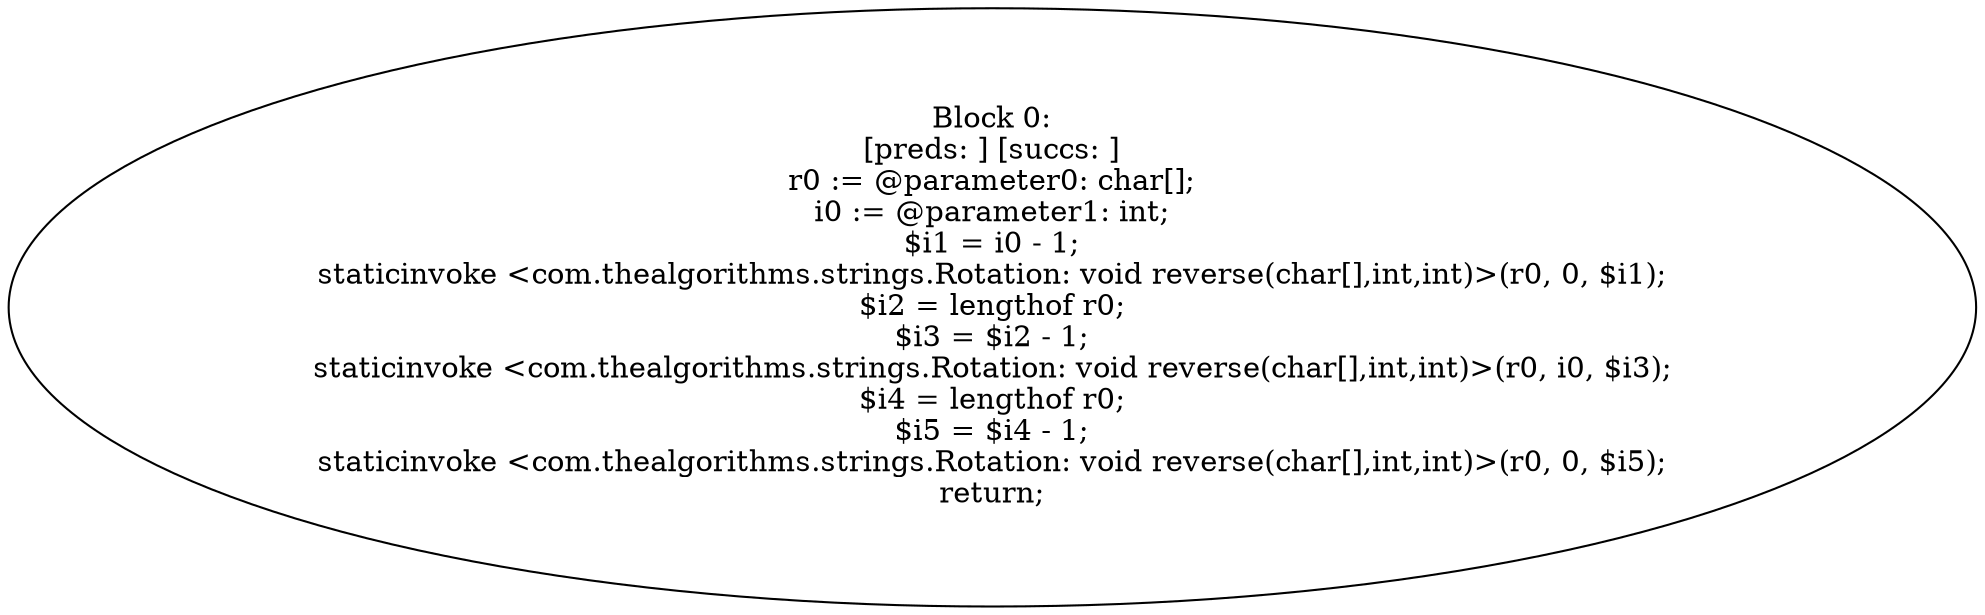 digraph "unitGraph" {
    "Block 0:
[preds: ] [succs: ]
r0 := @parameter0: char[];
i0 := @parameter1: int;
$i1 = i0 - 1;
staticinvoke <com.thealgorithms.strings.Rotation: void reverse(char[],int,int)>(r0, 0, $i1);
$i2 = lengthof r0;
$i3 = $i2 - 1;
staticinvoke <com.thealgorithms.strings.Rotation: void reverse(char[],int,int)>(r0, i0, $i3);
$i4 = lengthof r0;
$i5 = $i4 - 1;
staticinvoke <com.thealgorithms.strings.Rotation: void reverse(char[],int,int)>(r0, 0, $i5);
return;
"
}
